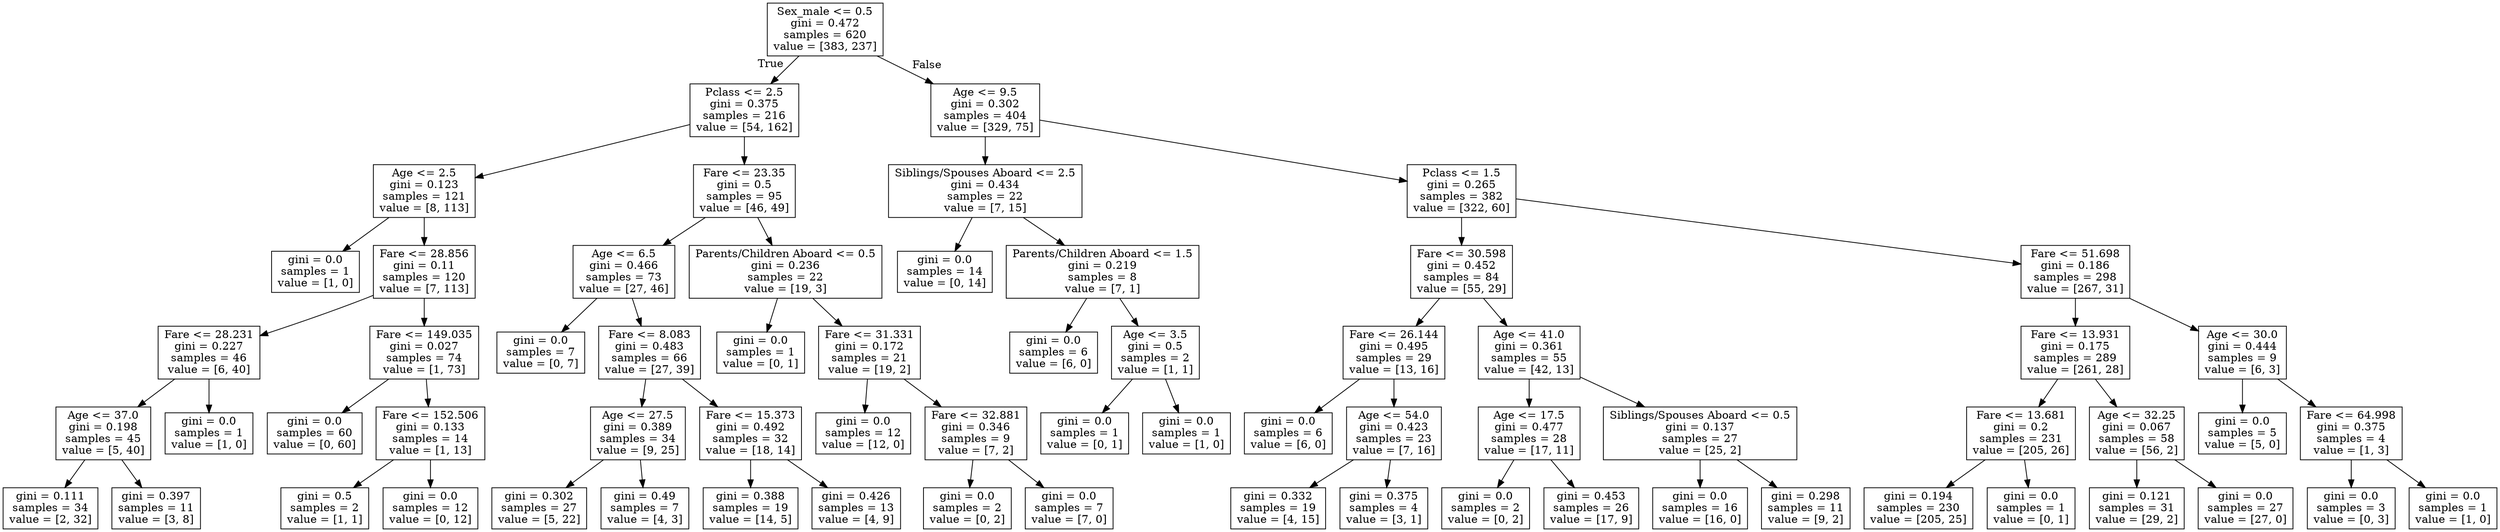 digraph Tree {
node [shape=box] ;
0 [label="Sex_male <= 0.5\ngini = 0.472\nsamples = 620\nvalue = [383, 237]"] ;
1 [label="Pclass <= 2.5\ngini = 0.375\nsamples = 216\nvalue = [54, 162]"] ;
0 -> 1 [labeldistance=2.5, labelangle=45, headlabel="True"] ;
2 [label="Age <= 2.5\ngini = 0.123\nsamples = 121\nvalue = [8, 113]"] ;
1 -> 2 ;
3 [label="gini = 0.0\nsamples = 1\nvalue = [1, 0]"] ;
2 -> 3 ;
4 [label="Fare <= 28.856\ngini = 0.11\nsamples = 120\nvalue = [7, 113]"] ;
2 -> 4 ;
5 [label="Fare <= 28.231\ngini = 0.227\nsamples = 46\nvalue = [6, 40]"] ;
4 -> 5 ;
6 [label="Age <= 37.0\ngini = 0.198\nsamples = 45\nvalue = [5, 40]"] ;
5 -> 6 ;
7 [label="gini = 0.111\nsamples = 34\nvalue = [2, 32]"] ;
6 -> 7 ;
8 [label="gini = 0.397\nsamples = 11\nvalue = [3, 8]"] ;
6 -> 8 ;
9 [label="gini = 0.0\nsamples = 1\nvalue = [1, 0]"] ;
5 -> 9 ;
10 [label="Fare <= 149.035\ngini = 0.027\nsamples = 74\nvalue = [1, 73]"] ;
4 -> 10 ;
11 [label="gini = 0.0\nsamples = 60\nvalue = [0, 60]"] ;
10 -> 11 ;
12 [label="Fare <= 152.506\ngini = 0.133\nsamples = 14\nvalue = [1, 13]"] ;
10 -> 12 ;
13 [label="gini = 0.5\nsamples = 2\nvalue = [1, 1]"] ;
12 -> 13 ;
14 [label="gini = 0.0\nsamples = 12\nvalue = [0, 12]"] ;
12 -> 14 ;
15 [label="Fare <= 23.35\ngini = 0.5\nsamples = 95\nvalue = [46, 49]"] ;
1 -> 15 ;
16 [label="Age <= 6.5\ngini = 0.466\nsamples = 73\nvalue = [27, 46]"] ;
15 -> 16 ;
17 [label="gini = 0.0\nsamples = 7\nvalue = [0, 7]"] ;
16 -> 17 ;
18 [label="Fare <= 8.083\ngini = 0.483\nsamples = 66\nvalue = [27, 39]"] ;
16 -> 18 ;
19 [label="Age <= 27.5\ngini = 0.389\nsamples = 34\nvalue = [9, 25]"] ;
18 -> 19 ;
20 [label="gini = 0.302\nsamples = 27\nvalue = [5, 22]"] ;
19 -> 20 ;
21 [label="gini = 0.49\nsamples = 7\nvalue = [4, 3]"] ;
19 -> 21 ;
22 [label="Fare <= 15.373\ngini = 0.492\nsamples = 32\nvalue = [18, 14]"] ;
18 -> 22 ;
23 [label="gini = 0.388\nsamples = 19\nvalue = [14, 5]"] ;
22 -> 23 ;
24 [label="gini = 0.426\nsamples = 13\nvalue = [4, 9]"] ;
22 -> 24 ;
25 [label="Parents/Children Aboard <= 0.5\ngini = 0.236\nsamples = 22\nvalue = [19, 3]"] ;
15 -> 25 ;
26 [label="gini = 0.0\nsamples = 1\nvalue = [0, 1]"] ;
25 -> 26 ;
27 [label="Fare <= 31.331\ngini = 0.172\nsamples = 21\nvalue = [19, 2]"] ;
25 -> 27 ;
28 [label="gini = 0.0\nsamples = 12\nvalue = [12, 0]"] ;
27 -> 28 ;
29 [label="Fare <= 32.881\ngini = 0.346\nsamples = 9\nvalue = [7, 2]"] ;
27 -> 29 ;
30 [label="gini = 0.0\nsamples = 2\nvalue = [0, 2]"] ;
29 -> 30 ;
31 [label="gini = 0.0\nsamples = 7\nvalue = [7, 0]"] ;
29 -> 31 ;
32 [label="Age <= 9.5\ngini = 0.302\nsamples = 404\nvalue = [329, 75]"] ;
0 -> 32 [labeldistance=2.5, labelangle=-45, headlabel="False"] ;
33 [label="Siblings/Spouses Aboard <= 2.5\ngini = 0.434\nsamples = 22\nvalue = [7, 15]"] ;
32 -> 33 ;
34 [label="gini = 0.0\nsamples = 14\nvalue = [0, 14]"] ;
33 -> 34 ;
35 [label="Parents/Children Aboard <= 1.5\ngini = 0.219\nsamples = 8\nvalue = [7, 1]"] ;
33 -> 35 ;
36 [label="gini = 0.0\nsamples = 6\nvalue = [6, 0]"] ;
35 -> 36 ;
37 [label="Age <= 3.5\ngini = 0.5\nsamples = 2\nvalue = [1, 1]"] ;
35 -> 37 ;
38 [label="gini = 0.0\nsamples = 1\nvalue = [0, 1]"] ;
37 -> 38 ;
39 [label="gini = 0.0\nsamples = 1\nvalue = [1, 0]"] ;
37 -> 39 ;
40 [label="Pclass <= 1.5\ngini = 0.265\nsamples = 382\nvalue = [322, 60]"] ;
32 -> 40 ;
41 [label="Fare <= 30.598\ngini = 0.452\nsamples = 84\nvalue = [55, 29]"] ;
40 -> 41 ;
42 [label="Fare <= 26.144\ngini = 0.495\nsamples = 29\nvalue = [13, 16]"] ;
41 -> 42 ;
43 [label="gini = 0.0\nsamples = 6\nvalue = [6, 0]"] ;
42 -> 43 ;
44 [label="Age <= 54.0\ngini = 0.423\nsamples = 23\nvalue = [7, 16]"] ;
42 -> 44 ;
45 [label="gini = 0.332\nsamples = 19\nvalue = [4, 15]"] ;
44 -> 45 ;
46 [label="gini = 0.375\nsamples = 4\nvalue = [3, 1]"] ;
44 -> 46 ;
47 [label="Age <= 41.0\ngini = 0.361\nsamples = 55\nvalue = [42, 13]"] ;
41 -> 47 ;
48 [label="Age <= 17.5\ngini = 0.477\nsamples = 28\nvalue = [17, 11]"] ;
47 -> 48 ;
49 [label="gini = 0.0\nsamples = 2\nvalue = [0, 2]"] ;
48 -> 49 ;
50 [label="gini = 0.453\nsamples = 26\nvalue = [17, 9]"] ;
48 -> 50 ;
51 [label="Siblings/Spouses Aboard <= 0.5\ngini = 0.137\nsamples = 27\nvalue = [25, 2]"] ;
47 -> 51 ;
52 [label="gini = 0.0\nsamples = 16\nvalue = [16, 0]"] ;
51 -> 52 ;
53 [label="gini = 0.298\nsamples = 11\nvalue = [9, 2]"] ;
51 -> 53 ;
54 [label="Fare <= 51.698\ngini = 0.186\nsamples = 298\nvalue = [267, 31]"] ;
40 -> 54 ;
55 [label="Fare <= 13.931\ngini = 0.175\nsamples = 289\nvalue = [261, 28]"] ;
54 -> 55 ;
56 [label="Fare <= 13.681\ngini = 0.2\nsamples = 231\nvalue = [205, 26]"] ;
55 -> 56 ;
57 [label="gini = 0.194\nsamples = 230\nvalue = [205, 25]"] ;
56 -> 57 ;
58 [label="gini = 0.0\nsamples = 1\nvalue = [0, 1]"] ;
56 -> 58 ;
59 [label="Age <= 32.25\ngini = 0.067\nsamples = 58\nvalue = [56, 2]"] ;
55 -> 59 ;
60 [label="gini = 0.121\nsamples = 31\nvalue = [29, 2]"] ;
59 -> 60 ;
61 [label="gini = 0.0\nsamples = 27\nvalue = [27, 0]"] ;
59 -> 61 ;
62 [label="Age <= 30.0\ngini = 0.444\nsamples = 9\nvalue = [6, 3]"] ;
54 -> 62 ;
63 [label="gini = 0.0\nsamples = 5\nvalue = [5, 0]"] ;
62 -> 63 ;
64 [label="Fare <= 64.998\ngini = 0.375\nsamples = 4\nvalue = [1, 3]"] ;
62 -> 64 ;
65 [label="gini = 0.0\nsamples = 3\nvalue = [0, 3]"] ;
64 -> 65 ;
66 [label="gini = 0.0\nsamples = 1\nvalue = [1, 0]"] ;
64 -> 66 ;
}
